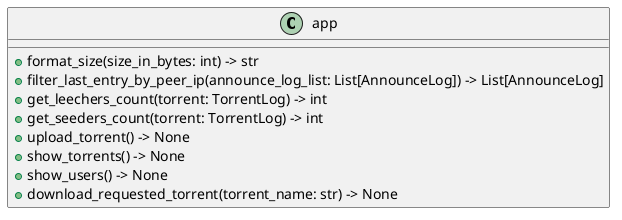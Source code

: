 @startuml
class app {
    +format_size(size_in_bytes: int) -> str
    +filter_last_entry_by_peer_ip(announce_log_list: List[AnnounceLog]) -> List[AnnounceLog]
    +get_leechers_count(torrent: TorrentLog) -> int
    +get_seeders_count(torrent: TorrentLog) -> int
    +upload_torrent() -> None
    +show_torrents() -> None
    +show_users() -> None
    +download_requested_torrent(torrent_name: str) -> None
}
@enduml